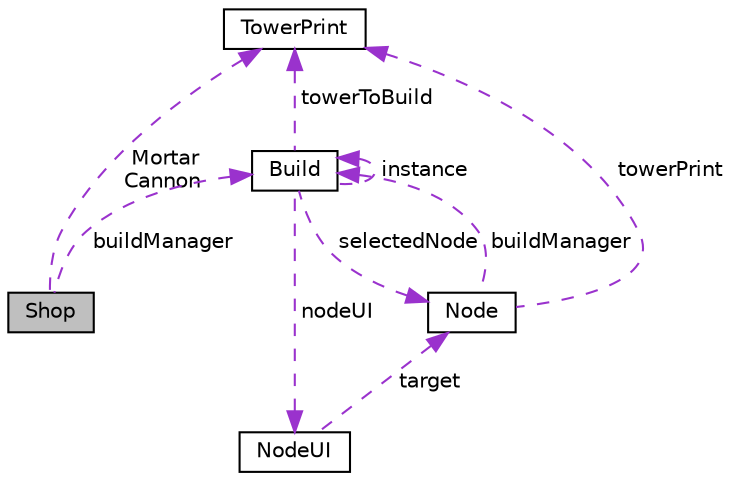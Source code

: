 digraph "Shop"
{
 // LATEX_PDF_SIZE
  edge [fontname="Helvetica",fontsize="10",labelfontname="Helvetica",labelfontsize="10"];
  node [fontname="Helvetica",fontsize="10",shape=record];
  Node1 [label="Shop",height=0.2,width=0.4,color="black", fillcolor="grey75", style="filled", fontcolor="black",tooltip="Класс Магазина"];
  Node2 -> Node1 [dir="back",color="darkorchid3",fontsize="10",style="dashed",label=" Mortar\nCannon" ,fontname="Helvetica"];
  Node2 [label="TowerPrint",height=0.2,width=0.4,color="black", fillcolor="white", style="filled",URL="$class_tower_print.html",tooltip="Класс Чертежи башен"];
  Node3 -> Node1 [dir="back",color="darkorchid3",fontsize="10",style="dashed",label=" buildManager" ,fontname="Helvetica"];
  Node3 [label="Build",height=0.2,width=0.4,color="black", fillcolor="white", style="filled",URL="$class_build.html",tooltip="Класс Постройки здания"];
  Node4 -> Node3 [dir="back",color="darkorchid3",fontsize="10",style="dashed",label=" selectedNode" ,fontname="Helvetica"];
  Node4 [label="Node",height=0.2,width=0.4,color="black", fillcolor="white", style="filled",URL="$class_node.html",tooltip="Класс Поле игры"];
  Node2 -> Node4 [dir="back",color="darkorchid3",fontsize="10",style="dashed",label=" towerPrint" ,fontname="Helvetica"];
  Node3 -> Node4 [dir="back",color="darkorchid3",fontsize="10",style="dashed",label=" buildManager" ,fontname="Helvetica"];
  Node5 -> Node3 [dir="back",color="darkorchid3",fontsize="10",style="dashed",label=" nodeUI" ,fontname="Helvetica"];
  Node5 [label="NodeUI",height=0.2,width=0.4,color="black", fillcolor="white", style="filled",URL="$class_node_u_i.html",tooltip="Класс Панели"];
  Node4 -> Node5 [dir="back",color="darkorchid3",fontsize="10",style="dashed",label=" target" ,fontname="Helvetica"];
  Node2 -> Node3 [dir="back",color="darkorchid3",fontsize="10",style="dashed",label=" towerToBuild" ,fontname="Helvetica"];
  Node3 -> Node3 [dir="back",color="darkorchid3",fontsize="10",style="dashed",label=" instance" ,fontname="Helvetica"];
}
